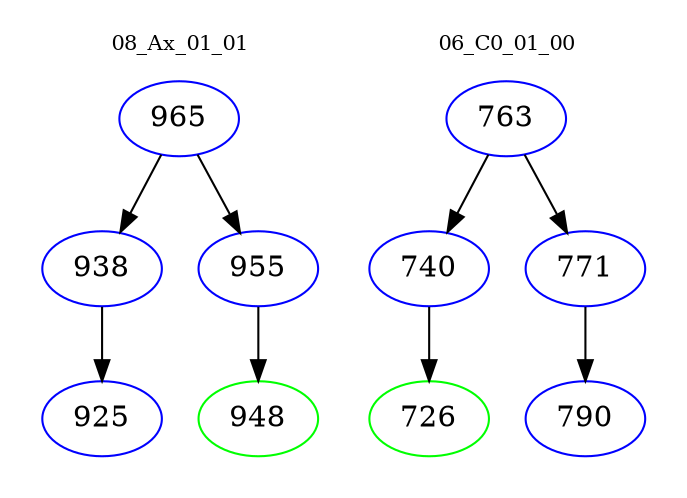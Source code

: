 digraph{
subgraph cluster_0 {
color = white
label = "08_Ax_01_01";
fontsize=10;
T0_965 [label="965", color="blue"]
T0_965 -> T0_938 [color="black"]
T0_938 [label="938", color="blue"]
T0_938 -> T0_925 [color="black"]
T0_925 [label="925", color="blue"]
T0_965 -> T0_955 [color="black"]
T0_955 [label="955", color="blue"]
T0_955 -> T0_948 [color="black"]
T0_948 [label="948", color="green"]
}
subgraph cluster_1 {
color = white
label = "06_C0_01_00";
fontsize=10;
T1_763 [label="763", color="blue"]
T1_763 -> T1_740 [color="black"]
T1_740 [label="740", color="blue"]
T1_740 -> T1_726 [color="black"]
T1_726 [label="726", color="green"]
T1_763 -> T1_771 [color="black"]
T1_771 [label="771", color="blue"]
T1_771 -> T1_790 [color="black"]
T1_790 [label="790", color="blue"]
}
}
